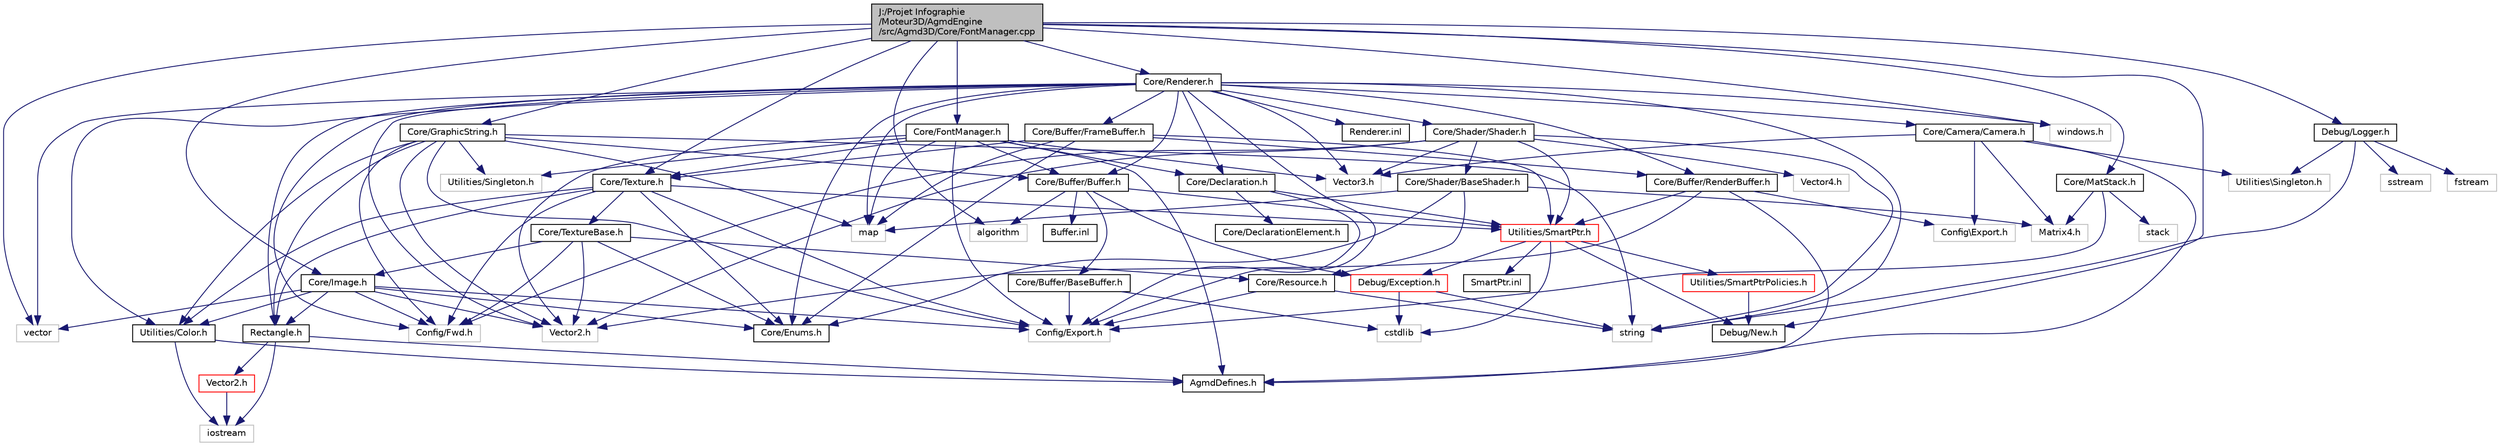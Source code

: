 digraph "J:/Projet Infographie/Moteur3D/AgmdEngine/src/Agmd3D/Core/FontManager.cpp"
{
  edge [fontname="Helvetica",fontsize="10",labelfontname="Helvetica",labelfontsize="10"];
  node [fontname="Helvetica",fontsize="10",shape=record];
  Node1 [label="J:/Projet Infographie\l/Moteur3D/AgmdEngine\l/src/Agmd3D/Core/FontManager.cpp",height=0.2,width=0.4,color="black", fillcolor="grey75", style="filled" fontcolor="black"];
  Node1 -> Node2 [color="midnightblue",fontsize="10",style="solid"];
  Node2 [label="Core/FontManager.h",height=0.2,width=0.4,color="black", fillcolor="white", style="filled",URL="$_font_manager_8h.html"];
  Node2 -> Node3 [color="midnightblue",fontsize="10",style="solid"];
  Node3 [label="Utilities/Singleton.h",height=0.2,width=0.4,color="grey75", fillcolor="white", style="filled"];
  Node2 -> Node4 [color="midnightblue",fontsize="10",style="solid"];
  Node4 [label="Config/Export.h",height=0.2,width=0.4,color="grey75", fillcolor="white", style="filled"];
  Node2 -> Node5 [color="midnightblue",fontsize="10",style="solid"];
  Node5 [label="Core/Texture.h",height=0.2,width=0.4,color="black", fillcolor="white", style="filled",URL="$_texture_8h.html"];
  Node5 -> Node6 [color="midnightblue",fontsize="10",style="solid"];
  Node6 [label="Config/Fwd.h",height=0.2,width=0.4,color="grey75", fillcolor="white", style="filled"];
  Node5 -> Node4 [color="midnightblue",fontsize="10",style="solid"];
  Node5 -> Node7 [color="midnightblue",fontsize="10",style="solid"];
  Node7 [label="Core/Enums.h",height=0.2,width=0.4,color="black", fillcolor="white", style="filled",URL="$_enums_8h.html"];
  Node5 -> Node8 [color="midnightblue",fontsize="10",style="solid"];
  Node8 [label="Core/TextureBase.h",height=0.2,width=0.4,color="black", fillcolor="white", style="filled",URL="$_texture_base_8h.html"];
  Node8 -> Node6 [color="midnightblue",fontsize="10",style="solid"];
  Node8 -> Node9 [color="midnightblue",fontsize="10",style="solid"];
  Node9 [label="Vector2.h",height=0.2,width=0.4,color="grey75", fillcolor="white", style="filled"];
  Node8 -> Node7 [color="midnightblue",fontsize="10",style="solid"];
  Node8 -> Node10 [color="midnightblue",fontsize="10",style="solid"];
  Node10 [label="Core/Resource.h",height=0.2,width=0.4,color="black", fillcolor="white", style="filled",URL="$_resource_8h.html"];
  Node10 -> Node4 [color="midnightblue",fontsize="10",style="solid"];
  Node10 -> Node11 [color="midnightblue",fontsize="10",style="solid"];
  Node11 [label="string",height=0.2,width=0.4,color="grey75", fillcolor="white", style="filled"];
  Node8 -> Node12 [color="midnightblue",fontsize="10",style="solid"];
  Node12 [label="Core/Image.h",height=0.2,width=0.4,color="black", fillcolor="white", style="filled",URL="$_image_8h.html"];
  Node12 -> Node4 [color="midnightblue",fontsize="10",style="solid"];
  Node12 -> Node6 [color="midnightblue",fontsize="10",style="solid"];
  Node12 -> Node7 [color="midnightblue",fontsize="10",style="solid"];
  Node12 -> Node9 [color="midnightblue",fontsize="10",style="solid"];
  Node12 -> Node13 [color="midnightblue",fontsize="10",style="solid"];
  Node13 [label="Utilities/Color.h",height=0.2,width=0.4,color="black", fillcolor="white", style="filled",URL="$_color_8h.html"];
  Node13 -> Node14 [color="midnightblue",fontsize="10",style="solid"];
  Node14 [label="AgmdDefines.h",height=0.2,width=0.4,color="black", fillcolor="white", style="filled",URL="$_agmd_defines_8h.html"];
  Node13 -> Node15 [color="midnightblue",fontsize="10",style="solid"];
  Node15 [label="iostream",height=0.2,width=0.4,color="grey75", fillcolor="white", style="filled"];
  Node12 -> Node16 [color="midnightblue",fontsize="10",style="solid"];
  Node16 [label="Rectangle.h",height=0.2,width=0.4,color="black", fillcolor="white", style="filled",URL="$_rectangle_8h.html"];
  Node16 -> Node17 [color="midnightblue",fontsize="10",style="solid"];
  Node17 [label="Vector2.h",height=0.2,width=0.4,color="red", fillcolor="white", style="filled",URL="$_agmd_maths_2_vector2_8h.html"];
  Node17 -> Node15 [color="midnightblue",fontsize="10",style="solid"];
  Node16 -> Node15 [color="midnightblue",fontsize="10",style="solid"];
  Node16 -> Node14 [color="midnightblue",fontsize="10",style="solid"];
  Node12 -> Node18 [color="midnightblue",fontsize="10",style="solid"];
  Node18 [label="vector",height=0.2,width=0.4,color="grey75", fillcolor="white", style="filled"];
  Node5 -> Node16 [color="midnightblue",fontsize="10",style="solid"];
  Node5 -> Node19 [color="midnightblue",fontsize="10",style="solid"];
  Node19 [label="Utilities/SmartPtr.h",height=0.2,width=0.4,color="red", fillcolor="white", style="filled",URL="$_smart_ptr_8h.html"];
  Node19 -> Node20 [color="midnightblue",fontsize="10",style="solid"];
  Node20 [label="cstdlib",height=0.2,width=0.4,color="grey75", fillcolor="white", style="filled"];
  Node19 -> Node21 [color="midnightblue",fontsize="10",style="solid"];
  Node21 [label="Utilities/SmartPtrPolicies.h",height=0.2,width=0.4,color="red", fillcolor="white", style="filled",URL="$_smart_ptr_policies_8h.html"];
  Node21 -> Node22 [color="midnightblue",fontsize="10",style="solid"];
  Node22 [label="Debug/New.h",height=0.2,width=0.4,color="black", fillcolor="white", style="filled",URL="$_new_8h.html"];
  Node19 -> Node23 [color="midnightblue",fontsize="10",style="solid"];
  Node23 [label="Debug/Exception.h",height=0.2,width=0.4,color="red", fillcolor="white", style="filled",URL="$_exception_8h.html"];
  Node23 -> Node20 [color="midnightblue",fontsize="10",style="solid"];
  Node23 -> Node11 [color="midnightblue",fontsize="10",style="solid"];
  Node19 -> Node22 [color="midnightblue",fontsize="10",style="solid"];
  Node19 -> Node24 [color="midnightblue",fontsize="10",style="solid"];
  Node24 [label="SmartPtr.inl",height=0.2,width=0.4,color="black", fillcolor="white", style="filled",URL="$_smart_ptr_8inl.html"];
  Node5 -> Node13 [color="midnightblue",fontsize="10",style="solid"];
  Node2 -> Node25 [color="midnightblue",fontsize="10",style="solid"];
  Node25 [label="Core/Buffer/Buffer.h",height=0.2,width=0.4,color="black", fillcolor="white", style="filled",URL="$_buffer_8h.html"];
  Node25 -> Node26 [color="midnightblue",fontsize="10",style="solid"];
  Node26 [label="Core/Buffer/BaseBuffer.h",height=0.2,width=0.4,color="black", fillcolor="white", style="filled",URL="$_base_buffer_8h.html"];
  Node26 -> Node4 [color="midnightblue",fontsize="10",style="solid"];
  Node26 -> Node20 [color="midnightblue",fontsize="10",style="solid"];
  Node25 -> Node23 [color="midnightblue",fontsize="10",style="solid"];
  Node25 -> Node19 [color="midnightblue",fontsize="10",style="solid"];
  Node25 -> Node27 [color="midnightblue",fontsize="10",style="solid"];
  Node27 [label="algorithm",height=0.2,width=0.4,color="grey75", fillcolor="white", style="filled"];
  Node25 -> Node28 [color="midnightblue",fontsize="10",style="solid"];
  Node28 [label="Buffer.inl",height=0.2,width=0.4,color="black", fillcolor="white", style="filled",URL="$_buffer_8inl.html"];
  Node2 -> Node29 [color="midnightblue",fontsize="10",style="solid"];
  Node29 [label="Core/Declaration.h",height=0.2,width=0.4,color="black", fillcolor="white", style="filled",URL="$_declaration_8h.html"];
  Node29 -> Node4 [color="midnightblue",fontsize="10",style="solid"];
  Node29 -> Node30 [color="midnightblue",fontsize="10",style="solid"];
  Node30 [label="Core/DeclarationElement.h",height=0.2,width=0.4,color="black", fillcolor="white", style="filled",URL="$_declaration_element_8h.html"];
  Node29 -> Node19 [color="midnightblue",fontsize="10",style="solid"];
  Node2 -> Node9 [color="midnightblue",fontsize="10",style="solid"];
  Node2 -> Node31 [color="midnightblue",fontsize="10",style="solid"];
  Node31 [label="Vector3.h",height=0.2,width=0.4,color="grey75", fillcolor="white", style="filled"];
  Node2 -> Node14 [color="midnightblue",fontsize="10",style="solid"];
  Node2 -> Node32 [color="midnightblue",fontsize="10",style="solid"];
  Node32 [label="map",height=0.2,width=0.4,color="grey75", fillcolor="white", style="filled"];
  Node1 -> Node33 [color="midnightblue",fontsize="10",style="solid"];
  Node33 [label="Core/GraphicString.h",height=0.2,width=0.4,color="black", fillcolor="white", style="filled",URL="$_graphic_string_8h.html"];
  Node33 -> Node4 [color="midnightblue",fontsize="10",style="solid"];
  Node33 -> Node6 [color="midnightblue",fontsize="10",style="solid"];
  Node33 -> Node13 [color="midnightblue",fontsize="10",style="solid"];
  Node33 -> Node3 [color="midnightblue",fontsize="10",style="solid"];
  Node33 -> Node25 [color="midnightblue",fontsize="10",style="solid"];
  Node33 -> Node9 [color="midnightblue",fontsize="10",style="solid"];
  Node33 -> Node16 [color="midnightblue",fontsize="10",style="solid"];
  Node33 -> Node32 [color="midnightblue",fontsize="10",style="solid"];
  Node33 -> Node11 [color="midnightblue",fontsize="10",style="solid"];
  Node1 -> Node34 [color="midnightblue",fontsize="10",style="solid"];
  Node34 [label="Core/Renderer.h",height=0.2,width=0.4,color="black", fillcolor="white", style="filled",URL="$_renderer_8h.html"];
  Node34 -> Node13 [color="midnightblue",fontsize="10",style="solid"];
  Node34 -> Node4 [color="midnightblue",fontsize="10",style="solid"];
  Node34 -> Node6 [color="midnightblue",fontsize="10",style="solid"];
  Node34 -> Node25 [color="midnightblue",fontsize="10",style="solid"];
  Node34 -> Node7 [color="midnightblue",fontsize="10",style="solid"];
  Node34 -> Node35 [color="midnightblue",fontsize="10",style="solid"];
  Node35 [label="Core/Shader/Shader.h",height=0.2,width=0.4,color="black", fillcolor="white", style="filled",URL="$_shader_8h.html"];
  Node35 -> Node6 [color="midnightblue",fontsize="10",style="solid"];
  Node35 -> Node36 [color="midnightblue",fontsize="10",style="solid"];
  Node36 [label="Core/Shader/BaseShader.h",height=0.2,width=0.4,color="black", fillcolor="white", style="filled",URL="$_base_shader_8h.html"];
  Node36 -> Node7 [color="midnightblue",fontsize="10",style="solid"];
  Node36 -> Node10 [color="midnightblue",fontsize="10",style="solid"];
  Node36 -> Node37 [color="midnightblue",fontsize="10",style="solid"];
  Node37 [label="Matrix4.h",height=0.2,width=0.4,color="grey75", fillcolor="white", style="filled"];
  Node36 -> Node32 [color="midnightblue",fontsize="10",style="solid"];
  Node35 -> Node9 [color="midnightblue",fontsize="10",style="solid"];
  Node35 -> Node31 [color="midnightblue",fontsize="10",style="solid"];
  Node35 -> Node38 [color="midnightblue",fontsize="10",style="solid"];
  Node38 [label="Vector4.h",height=0.2,width=0.4,color="grey75", fillcolor="white", style="filled"];
  Node35 -> Node19 [color="midnightblue",fontsize="10",style="solid"];
  Node35 -> Node11 [color="midnightblue",fontsize="10",style="solid"];
  Node34 -> Node39 [color="midnightblue",fontsize="10",style="solid"];
  Node39 [label="Core/Buffer/FrameBuffer.h",height=0.2,width=0.4,color="black", fillcolor="white", style="filled",URL="$_frame_buffer_8h.html"];
  Node39 -> Node5 [color="midnightblue",fontsize="10",style="solid"];
  Node39 -> Node40 [color="midnightblue",fontsize="10",style="solid"];
  Node40 [label="Core/Buffer/RenderBuffer.h",height=0.2,width=0.4,color="black", fillcolor="white", style="filled",URL="$_render_buffer_8h.html"];
  Node40 -> Node41 [color="midnightblue",fontsize="10",style="solid"];
  Node41 [label="Config\\Export.h",height=0.2,width=0.4,color="grey75", fillcolor="white", style="filled"];
  Node40 -> Node9 [color="midnightblue",fontsize="10",style="solid"];
  Node40 -> Node19 [color="midnightblue",fontsize="10",style="solid"];
  Node40 -> Node14 [color="midnightblue",fontsize="10",style="solid"];
  Node39 -> Node7 [color="midnightblue",fontsize="10",style="solid"];
  Node39 -> Node19 [color="midnightblue",fontsize="10",style="solid"];
  Node39 -> Node32 [color="midnightblue",fontsize="10",style="solid"];
  Node34 -> Node40 [color="midnightblue",fontsize="10",style="solid"];
  Node34 -> Node29 [color="midnightblue",fontsize="10",style="solid"];
  Node34 -> Node42 [color="midnightblue",fontsize="10",style="solid"];
  Node42 [label="Core/Camera/Camera.h",height=0.2,width=0.4,color="black", fillcolor="white", style="filled",URL="$_camera_8h.html"];
  Node42 -> Node41 [color="midnightblue",fontsize="10",style="solid"];
  Node42 -> Node31 [color="midnightblue",fontsize="10",style="solid"];
  Node42 -> Node37 [color="midnightblue",fontsize="10",style="solid"];
  Node42 -> Node43 [color="midnightblue",fontsize="10",style="solid"];
  Node43 [label="Utilities\\Singleton.h",height=0.2,width=0.4,color="grey75", fillcolor="white", style="filled"];
  Node42 -> Node14 [color="midnightblue",fontsize="10",style="solid"];
  Node34 -> Node9 [color="midnightblue",fontsize="10",style="solid"];
  Node34 -> Node31 [color="midnightblue",fontsize="10",style="solid"];
  Node34 -> Node16 [color="midnightblue",fontsize="10",style="solid"];
  Node34 -> Node11 [color="midnightblue",fontsize="10",style="solid"];
  Node34 -> Node32 [color="midnightblue",fontsize="10",style="solid"];
  Node34 -> Node18 [color="midnightblue",fontsize="10",style="solid"];
  Node34 -> Node44 [color="midnightblue",fontsize="10",style="solid"];
  Node44 [label="windows.h",height=0.2,width=0.4,color="grey75", fillcolor="white", style="filled"];
  Node34 -> Node45 [color="midnightblue",fontsize="10",style="solid"];
  Node45 [label="Renderer.inl",height=0.2,width=0.4,color="black", fillcolor="white", style="filled",URL="$_renderer_8inl.html"];
  Node1 -> Node5 [color="midnightblue",fontsize="10",style="solid"];
  Node1 -> Node12 [color="midnightblue",fontsize="10",style="solid"];
  Node1 -> Node46 [color="midnightblue",fontsize="10",style="solid"];
  Node46 [label="Core/MatStack.h",height=0.2,width=0.4,color="black", fillcolor="white", style="filled",URL="$_mat_stack_8h.html"];
  Node46 -> Node4 [color="midnightblue",fontsize="10",style="solid"];
  Node46 -> Node37 [color="midnightblue",fontsize="10",style="solid"];
  Node46 -> Node47 [color="midnightblue",fontsize="10",style="solid"];
  Node47 [label="stack",height=0.2,width=0.4,color="grey75", fillcolor="white", style="filled"];
  Node1 -> Node44 [color="midnightblue",fontsize="10",style="solid"];
  Node1 -> Node27 [color="midnightblue",fontsize="10",style="solid"];
  Node1 -> Node18 [color="midnightblue",fontsize="10",style="solid"];
  Node1 -> Node48 [color="midnightblue",fontsize="10",style="solid"];
  Node48 [label="Debug/Logger.h",height=0.2,width=0.4,color="black", fillcolor="white", style="filled",URL="$_logger_8h.html"];
  Node48 -> Node49 [color="midnightblue",fontsize="10",style="solid"];
  Node49 [label="sstream",height=0.2,width=0.4,color="grey75", fillcolor="white", style="filled"];
  Node48 -> Node11 [color="midnightblue",fontsize="10",style="solid"];
  Node48 -> Node43 [color="midnightblue",fontsize="10",style="solid"];
  Node48 -> Node50 [color="midnightblue",fontsize="10",style="solid"];
  Node50 [label="fstream",height=0.2,width=0.4,color="grey75", fillcolor="white", style="filled"];
  Node1 -> Node22 [color="midnightblue",fontsize="10",style="solid"];
}
